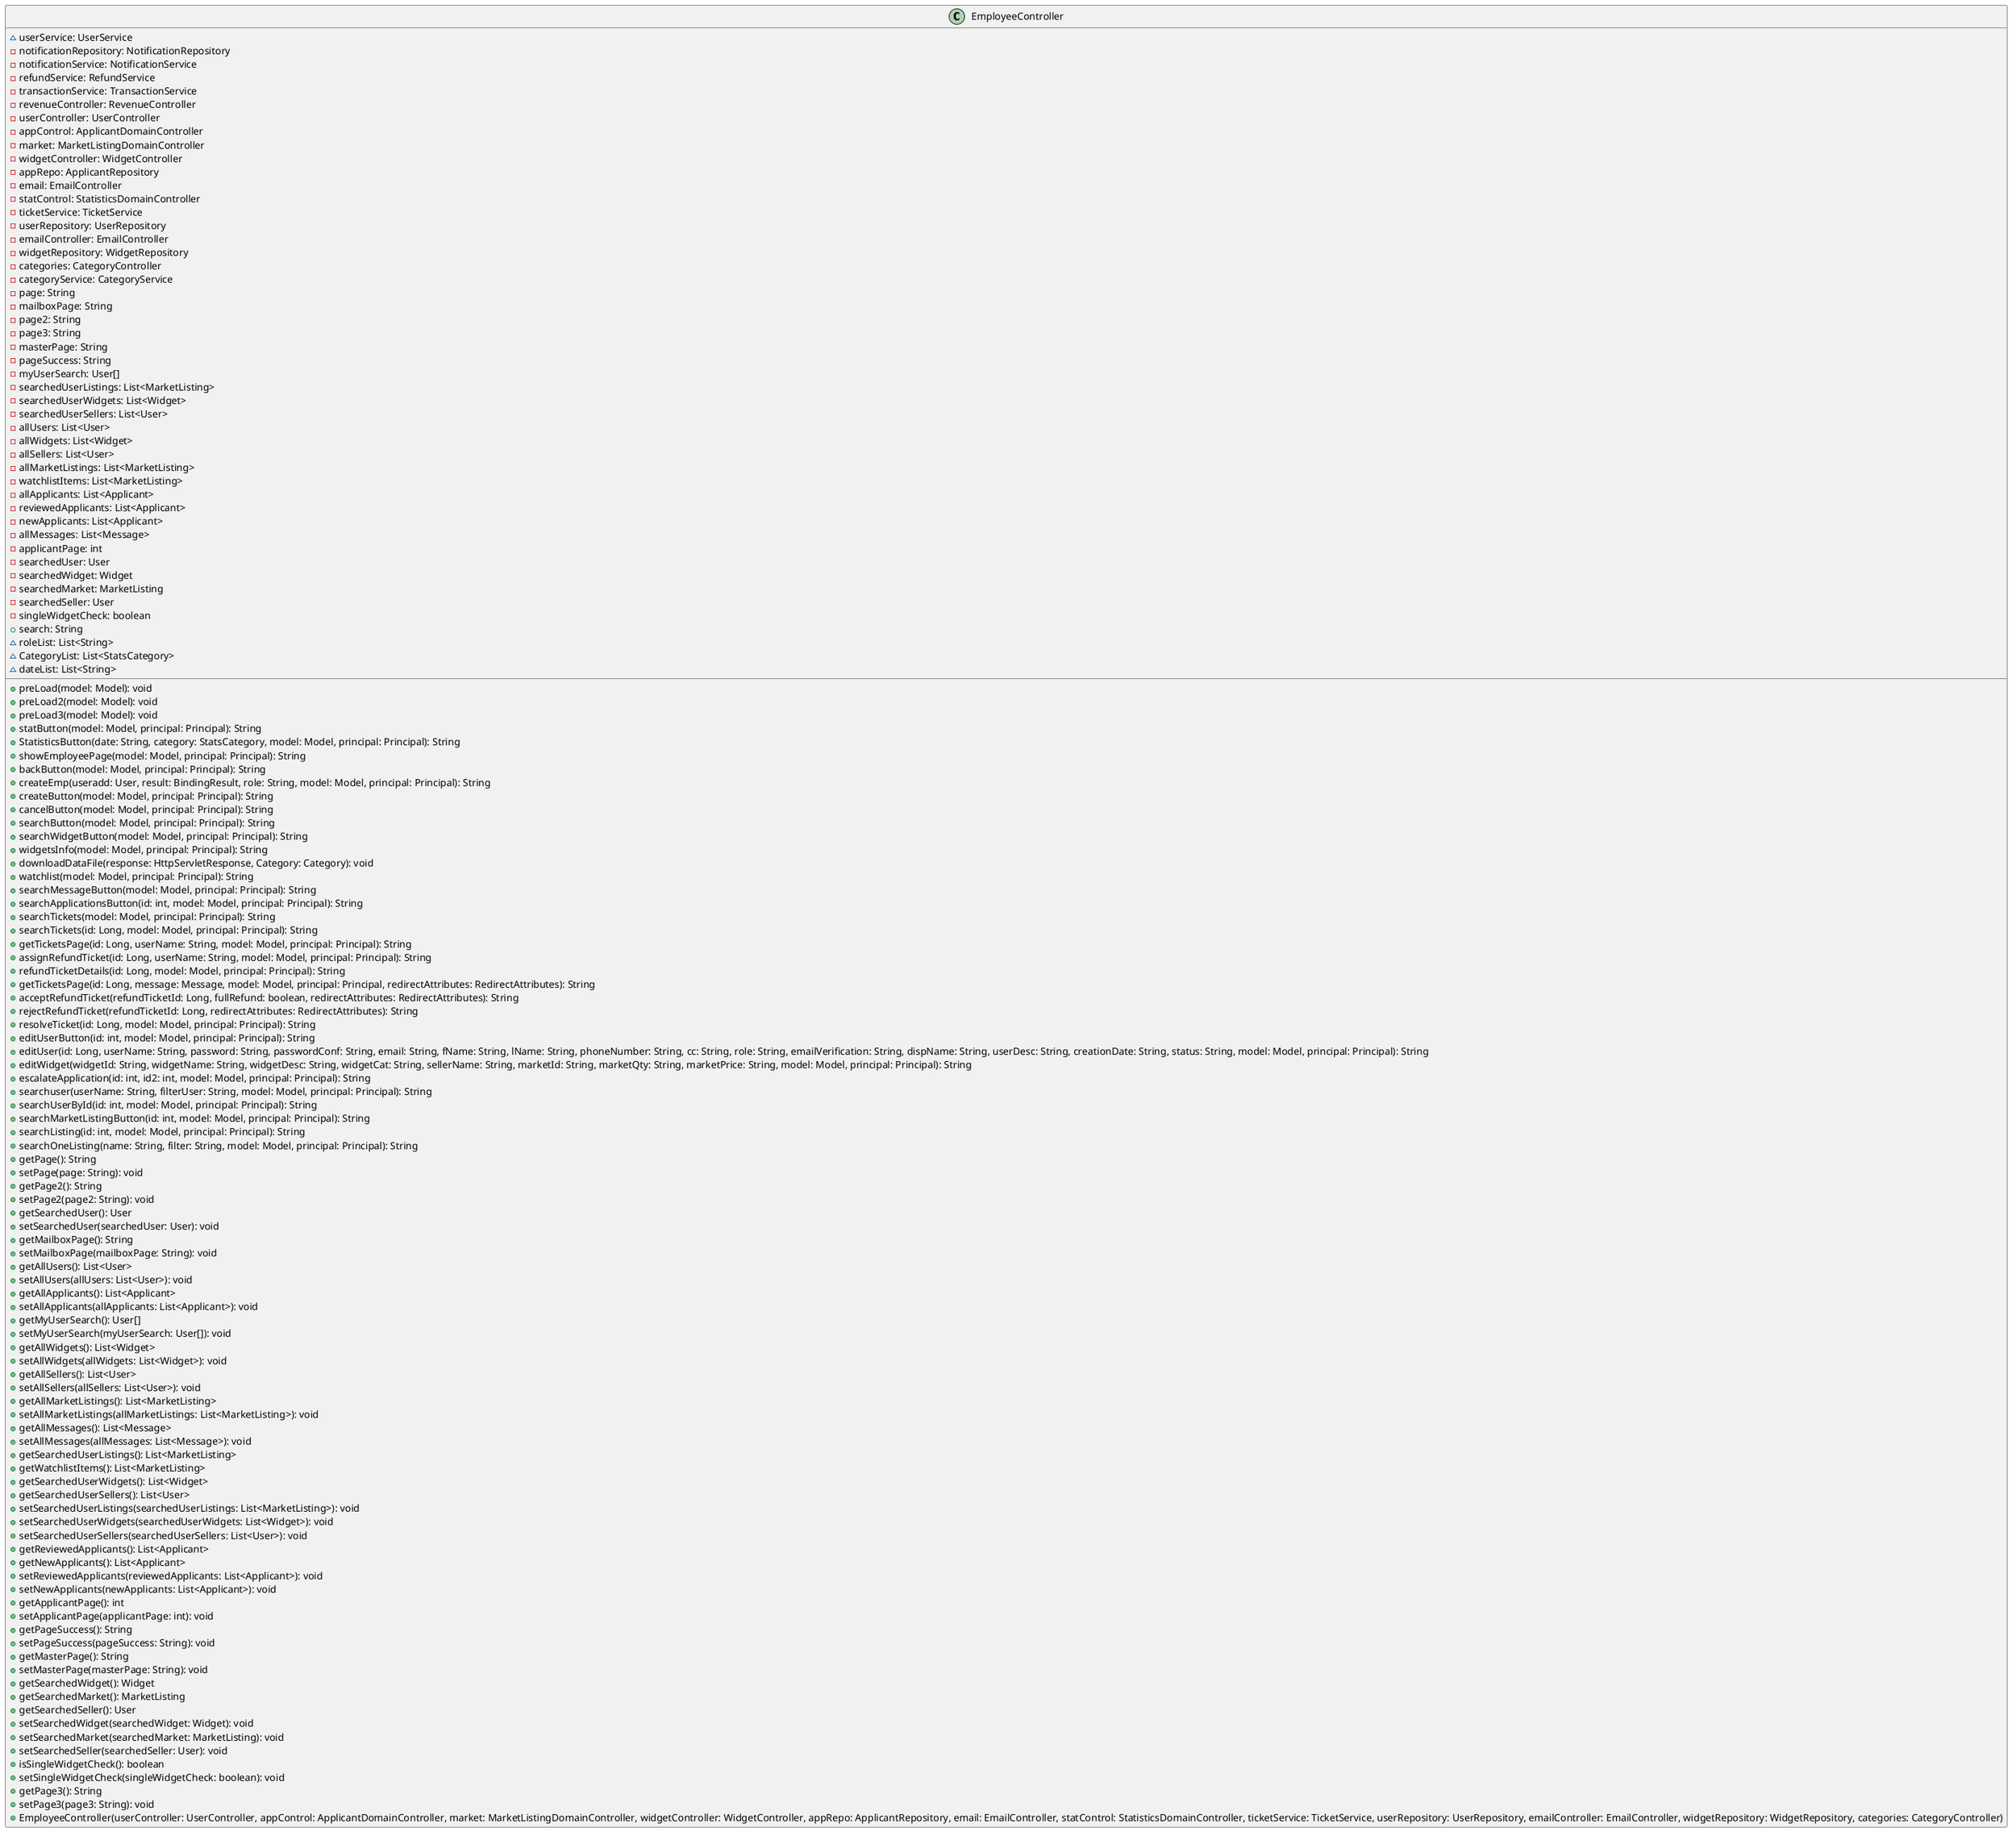@startuml
class EmployeeController [[java:edu.sru.cpsc.webshopping.controller.EmployeeController]] {
	~userService: UserService
	-notificationRepository: NotificationRepository
	-notificationService: NotificationService
	-refundService: RefundService
	-transactionService: TransactionService
	-revenueController: RevenueController
	-userController: UserController
	-appControl: ApplicantDomainController
	-market: MarketListingDomainController
	-widgetController: WidgetController
	-appRepo: ApplicantRepository
	-email: EmailController
	-statControl: StatisticsDomainController
	-ticketService: TicketService
	-userRepository: UserRepository
	-emailController: EmailController
	-widgetRepository: WidgetRepository
	-categories: CategoryController
	-categoryService: CategoryService
	-page: String
	-mailboxPage: String
	-page2: String
	-page3: String
	-masterPage: String
	-pageSuccess: String
	-myUserSearch: User[]
	-searchedUserListings: List<MarketListing>
	-searchedUserWidgets: List<Widget>
	-searchedUserSellers: List<User>
	-allUsers: List<User>
	-allWidgets: List<Widget>
	-allSellers: List<User>
	-allMarketListings: List<MarketListing>
	-watchlistItems: List<MarketListing>
	-allApplicants: List<Applicant>
	-reviewedApplicants: List<Applicant>
	-newApplicants: List<Applicant>
	-allMessages: List<Message>
	-applicantPage: int
	-searchedUser: User
	-searchedWidget: Widget
	-searchedMarket: MarketListing
	-searchedSeller: User
	-singleWidgetCheck: boolean
	+search: String
	~roleList: List<String>
	~CategoryList: List<StatsCategory>
	~dateList: List<String>
	+preLoad(model: Model): void
	+preLoad2(model: Model): void
	+preLoad3(model: Model): void
	+statButton(model: Model, principal: Principal): String
	+StatisticsButton(date: String, category: StatsCategory, model: Model, principal: Principal): String
	+showEmployeePage(model: Model, principal: Principal): String
	+backButton(model: Model, principal: Principal): String
	+createEmp(useradd: User, result: BindingResult, role: String, model: Model, principal: Principal): String
	+createButton(model: Model, principal: Principal): String
	+cancelButton(model: Model, principal: Principal): String
	+searchButton(model: Model, principal: Principal): String
	+searchWidgetButton(model: Model, principal: Principal): String
	+widgetsInfo(model: Model, principal: Principal): String
	+downloadDataFile(response: HttpServletResponse, Category: Category): void
	+watchlist(model: Model, principal: Principal): String
	+searchMessageButton(model: Model, principal: Principal): String
	+searchApplicationsButton(id: int, model: Model, principal: Principal): String
	+searchTickets(model: Model, principal: Principal): String
	+searchTickets(id: Long, model: Model, principal: Principal): String
	+getTicketsPage(id: Long, userName: String, model: Model, principal: Principal): String
	+assignRefundTicket(id: Long, userName: String, model: Model, principal: Principal): String
	+refundTicketDetails(id: Long, model: Model, principal: Principal): String
	+getTicketsPage(id: Long, message: Message, model: Model, principal: Principal, redirectAttributes: RedirectAttributes): String
	+acceptRefundTicket(refundTicketId: Long, fullRefund: boolean, redirectAttributes: RedirectAttributes): String
	+rejectRefundTicket(refundTicketId: Long, redirectAttributes: RedirectAttributes): String
	+resolveTicket(id: Long, model: Model, principal: Principal): String
	+editUserButton(id: int, model: Model, principal: Principal): String
	+editUser(id: Long, userName: String, password: String, passwordConf: String, email: String, fName: String, lName: String, phoneNumber: String, cc: String, role: String, emailVerification: String, dispName: String, userDesc: String, creationDate: String, status: String, model: Model, principal: Principal): String
	+editWidget(widgetId: String, widgetName: String, widgetDesc: String, widgetCat: String, sellerName: String, marketId: String, marketQty: String, marketPrice: String, model: Model, principal: Principal): String
	+escalateApplication(id: int, id2: int, model: Model, principal: Principal): String
	+searchuser(userName: String, filterUser: String, model: Model, principal: Principal): String
	+searchUserById(id: int, model: Model, principal: Principal): String
	+searchMarketListingButton(id: int, model: Model, principal: Principal): String
	+searchListing(id: int, model: Model, principal: Principal): String
	+searchOneListing(name: String, filter: String, model: Model, principal: Principal): String
	+getPage(): String
	+setPage(page: String): void
	+getPage2(): String
	+setPage2(page2: String): void
	+getSearchedUser(): User
	+setSearchedUser(searchedUser: User): void
	+getMailboxPage(): String
	+setMailboxPage(mailboxPage: String): void
	+getAllUsers(): List<User>
	+setAllUsers(allUsers: List<User>): void
	+getAllApplicants(): List<Applicant>
	+setAllApplicants(allApplicants: List<Applicant>): void
	+getMyUserSearch(): User[]
	+setMyUserSearch(myUserSearch: User[]): void
	+getAllWidgets(): List<Widget>
	+setAllWidgets(allWidgets: List<Widget>): void
	+getAllSellers(): List<User>
	+setAllSellers(allSellers: List<User>): void
	+getAllMarketListings(): List<MarketListing>
	+setAllMarketListings(allMarketListings: List<MarketListing>): void
	+getAllMessages(): List<Message>
	+setAllMessages(allMessages: List<Message>): void
	+getSearchedUserListings(): List<MarketListing>
	+getWatchlistItems(): List<MarketListing>
	+getSearchedUserWidgets(): List<Widget>
	+getSearchedUserSellers(): List<User>
	+setSearchedUserListings(searchedUserListings: List<MarketListing>): void
	+setSearchedUserWidgets(searchedUserWidgets: List<Widget>): void
	+setSearchedUserSellers(searchedUserSellers: List<User>): void
	+getReviewedApplicants(): List<Applicant>
	+getNewApplicants(): List<Applicant>
	+setReviewedApplicants(reviewedApplicants: List<Applicant>): void
	+setNewApplicants(newApplicants: List<Applicant>): void
	+getApplicantPage(): int
	+setApplicantPage(applicantPage: int): void
	+getPageSuccess(): String
	+setPageSuccess(pageSuccess: String): void
	+getMasterPage(): String
	+setMasterPage(masterPage: String): void
	+getSearchedWidget(): Widget
	+getSearchedMarket(): MarketListing
	+getSearchedSeller(): User
	+setSearchedWidget(searchedWidget: Widget): void
	+setSearchedMarket(searchedMarket: MarketListing): void
	+setSearchedSeller(searchedSeller: User): void
	+isSingleWidgetCheck(): boolean
	+setSingleWidgetCheck(singleWidgetCheck: boolean): void
	+getPage3(): String
	+setPage3(page3: String): void
	+EmployeeController(userController: UserController, appControl: ApplicantDomainController, market: MarketListingDomainController, widgetController: WidgetController, appRepo: ApplicantRepository, email: EmailController, statControl: StatisticsDomainController, ticketService: TicketService, userRepository: UserRepository, emailController: EmailController, widgetRepository: WidgetRepository, categories: CategoryController)
}
@enduml